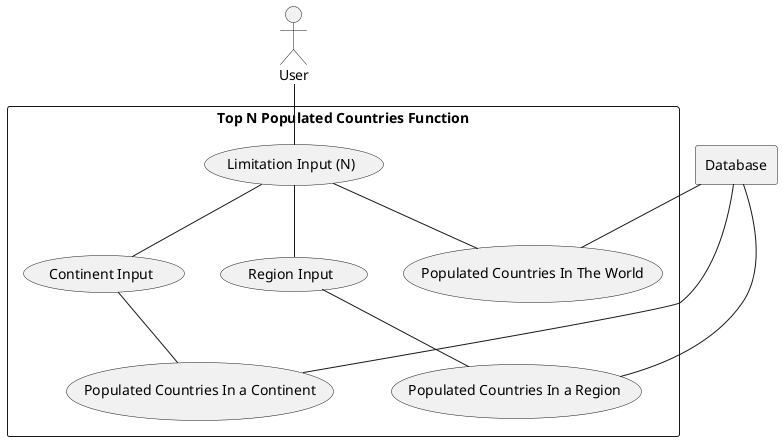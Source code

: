 @startuml
actor user as "User"
rectangle db as "Database"
rectangle "Top N Populated Countries Function"{
    usecase input as "Limitation Input (N)"
    usecase continent as "Continent Input"
    usecase region as "Region Input"
    usecase PC1 as "Populated Countries In The World"
    usecase PC2 as "Populated Countries In a Continent"
    usecase PC3 as "Populated Countries In a Region"
    db -- PC1
    db -- PC2
    db -- PC3
}
user -- input
input -- PC1
input -- continent
input -- region
continent -- PC2
region -- PC3

@enduml